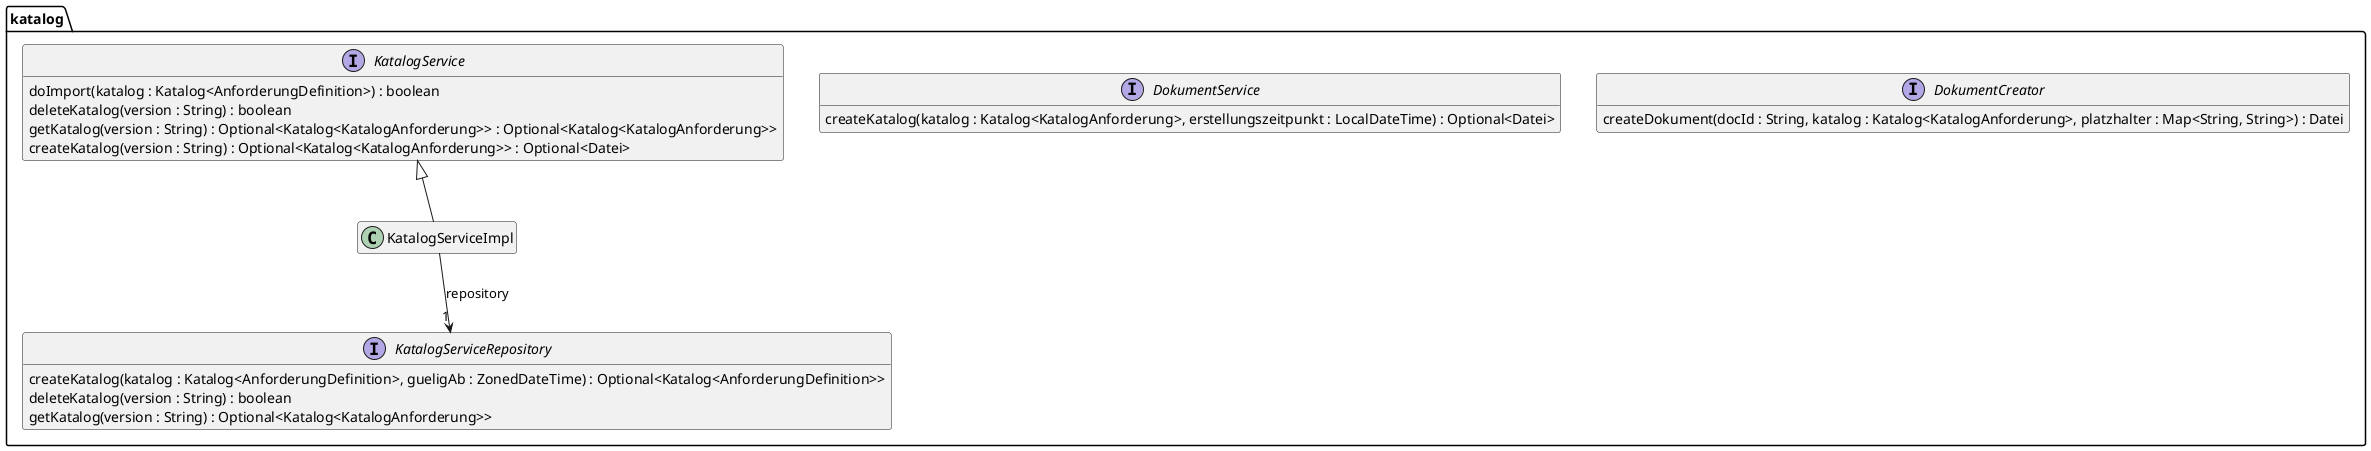 @startuml Ebene3.png
hide empty members

package katalog {

    interface DokumentCreator {
        createDokument(docId : String, katalog : Katalog<KatalogAnforderung>, platzhalter : Map<String, String>) : Datei
    }

    interface DokumentService {
        createKatalog(katalog : Katalog<KatalogAnforderung>, erstellungszeitpunkt : LocalDateTime) : Optional<Datei>
    }

    interface KatalogService {
        doImport(katalog : Katalog<AnforderungDefinition>) : boolean
        deleteKatalog(version : String) : boolean
        getKatalog(version : String) : Optional<Katalog<KatalogAnforderung>> : Optional<Katalog<KatalogAnforderung>>
        createKatalog(version : String) : Optional<Katalog<KatalogAnforderung>> : Optional<Datei>
    }

    interface KatalogServiceRepository {
        createKatalog(katalog : Katalog<AnforderungDefinition>, gueligAb : ZonedDateTime) : Optional<Katalog<AnforderungDefinition>>
        deleteKatalog(version : String) : boolean
        getKatalog(version : String) : Optional<Katalog<KatalogAnforderung>>
    }

    class KatalogServiceImpl {
    }
    KatalogService <|-- KatalogServiceImpl
    KatalogServiceImpl --> "1" KatalogServiceRepository : repository

}
@enduml